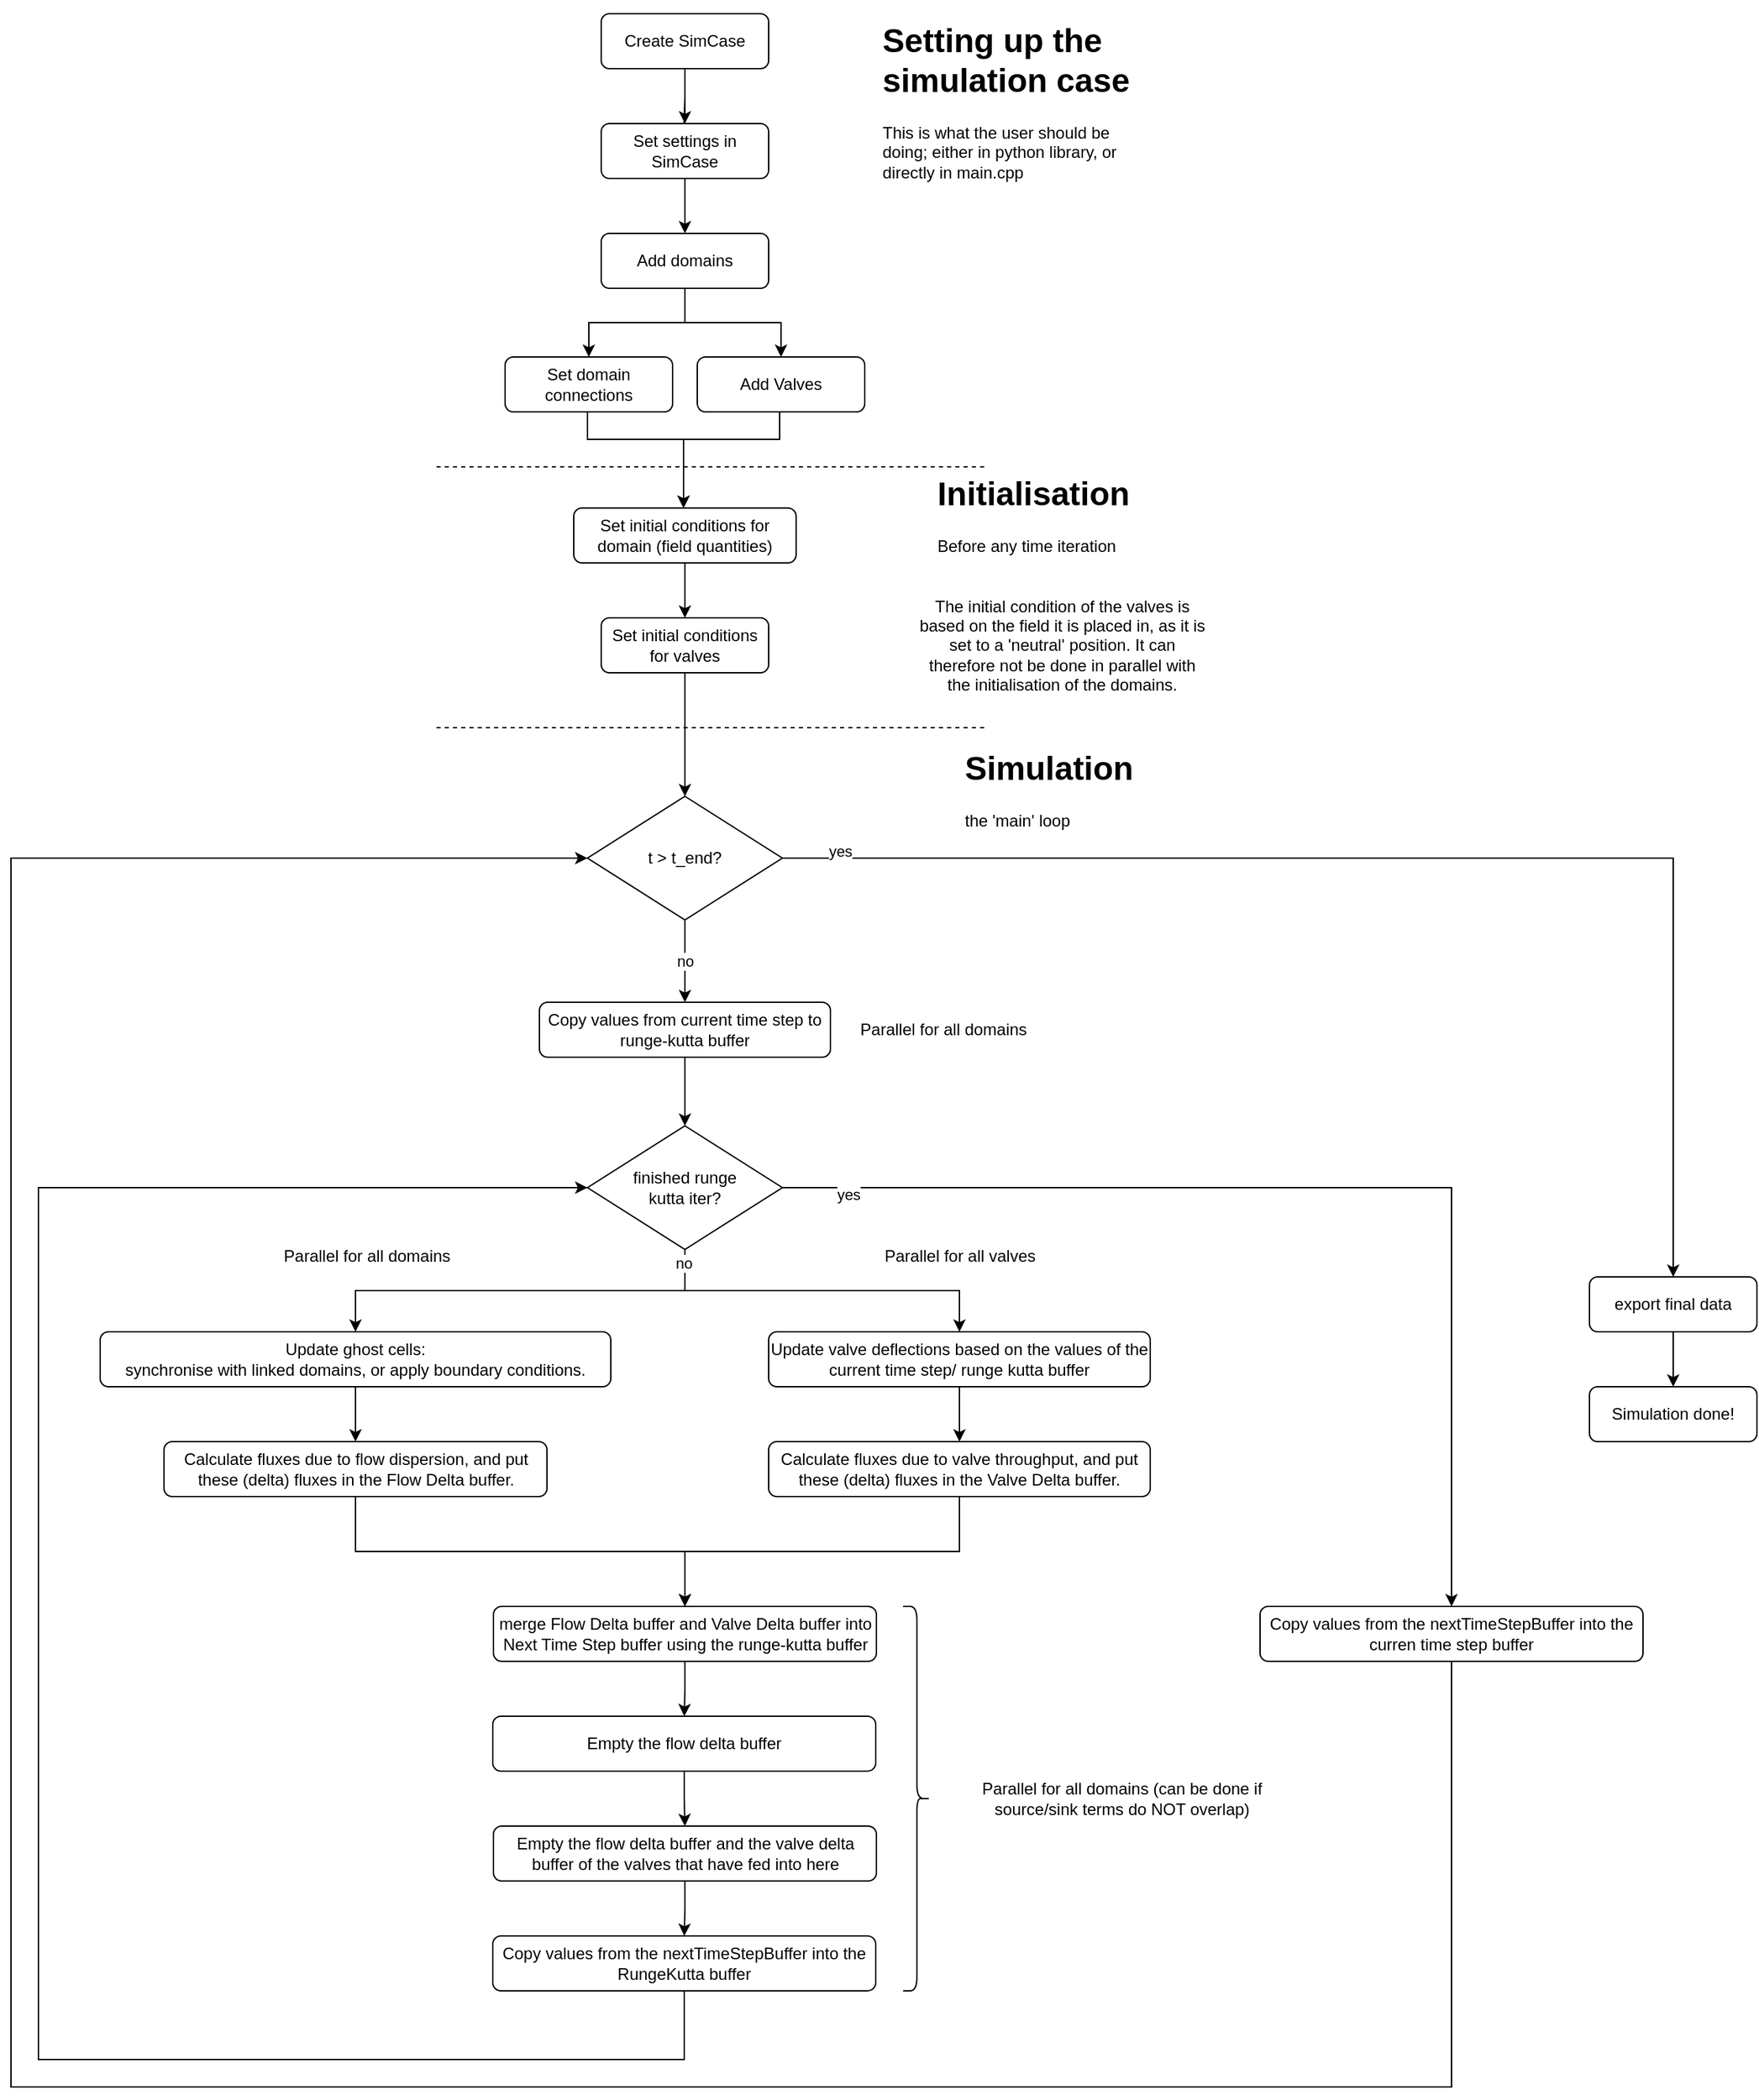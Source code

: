 <mxfile version="21.2.8" type="device" pages="2">
  <diagram id="C5RBs43oDa-KdzZeNtuy" name="Page-1">
    <mxGraphModel dx="2868" dy="1928" grid="1" gridSize="10" guides="1" tooltips="1" connect="1" arrows="1" fold="1" page="1" pageScale="1" pageWidth="827" pageHeight="1169" math="0" shadow="0">
      <root>
        <mxCell id="WIyWlLk6GJQsqaUBKTNV-0" />
        <mxCell id="WIyWlLk6GJQsqaUBKTNV-1" parent="WIyWlLk6GJQsqaUBKTNV-0" />
        <mxCell id="L8b3ED5JR122sr8RbVxD-0" style="edgeStyle=orthogonalEdgeStyle;rounded=0;orthogonalLoop=1;jettySize=auto;html=1;" edge="1" parent="WIyWlLk6GJQsqaUBKTNV-1" source="L8b3ED5JR122sr8RbVxD-1">
          <mxGeometry relative="1" as="geometry">
            <mxPoint x="620" y="170" as="targetPoint" />
          </mxGeometry>
        </mxCell>
        <mxCell id="WIyWlLk6GJQsqaUBKTNV-3" value="Create SimCase" style="rounded=1;whiteSpace=wrap;html=1;fontSize=12;glass=0;strokeWidth=1;shadow=0;" parent="WIyWlLk6GJQsqaUBKTNV-1" vertex="1">
          <mxGeometry x="560" y="80" width="122" height="40" as="geometry" />
        </mxCell>
        <mxCell id="L8b3ED5JR122sr8RbVxD-2" value="" style="edgeStyle=orthogonalEdgeStyle;rounded=0;orthogonalLoop=1;jettySize=auto;html=1;" edge="1" parent="WIyWlLk6GJQsqaUBKTNV-1" source="WIyWlLk6GJQsqaUBKTNV-3" target="L8b3ED5JR122sr8RbVxD-1">
          <mxGeometry relative="1" as="geometry">
            <mxPoint x="620" y="120" as="sourcePoint" />
            <mxPoint x="620" y="170" as="targetPoint" />
          </mxGeometry>
        </mxCell>
        <mxCell id="L8b3ED5JR122sr8RbVxD-6" style="edgeStyle=orthogonalEdgeStyle;rounded=0;orthogonalLoop=1;jettySize=auto;html=1;" edge="1" parent="WIyWlLk6GJQsqaUBKTNV-1" source="L8b3ED5JR122sr8RbVxD-1" target="L8b3ED5JR122sr8RbVxD-3">
          <mxGeometry relative="1" as="geometry" />
        </mxCell>
        <mxCell id="L8b3ED5JR122sr8RbVxD-1" value="Set settings in SimCase" style="rounded=1;whiteSpace=wrap;html=1;fontSize=12;glass=0;strokeWidth=1;shadow=0;" vertex="1" parent="WIyWlLk6GJQsqaUBKTNV-1">
          <mxGeometry x="560" y="160" width="122" height="40" as="geometry" />
        </mxCell>
        <mxCell id="L8b3ED5JR122sr8RbVxD-7" style="edgeStyle=orthogonalEdgeStyle;rounded=0;orthogonalLoop=1;jettySize=auto;html=1;" edge="1" parent="WIyWlLk6GJQsqaUBKTNV-1" source="L8b3ED5JR122sr8RbVxD-3" target="L8b3ED5JR122sr8RbVxD-4">
          <mxGeometry relative="1" as="geometry" />
        </mxCell>
        <mxCell id="L8b3ED5JR122sr8RbVxD-8" style="edgeStyle=orthogonalEdgeStyle;rounded=0;orthogonalLoop=1;jettySize=auto;html=1;" edge="1" parent="WIyWlLk6GJQsqaUBKTNV-1" source="L8b3ED5JR122sr8RbVxD-3" target="L8b3ED5JR122sr8RbVxD-5">
          <mxGeometry relative="1" as="geometry" />
        </mxCell>
        <mxCell id="L8b3ED5JR122sr8RbVxD-3" value="Add domains" style="rounded=1;whiteSpace=wrap;html=1;fontSize=12;glass=0;strokeWidth=1;shadow=0;" vertex="1" parent="WIyWlLk6GJQsqaUBKTNV-1">
          <mxGeometry x="560" y="240" width="122" height="40" as="geometry" />
        </mxCell>
        <mxCell id="L8b3ED5JR122sr8RbVxD-10" style="edgeStyle=orthogonalEdgeStyle;rounded=0;orthogonalLoop=1;jettySize=auto;html=1;" edge="1" parent="WIyWlLk6GJQsqaUBKTNV-1" source="L8b3ED5JR122sr8RbVxD-4" target="L8b3ED5JR122sr8RbVxD-9">
          <mxGeometry relative="1" as="geometry">
            <Array as="points">
              <mxPoint x="550" y="390" />
              <mxPoint x="620" y="390" />
            </Array>
          </mxGeometry>
        </mxCell>
        <mxCell id="L8b3ED5JR122sr8RbVxD-4" value="Set domain connections" style="rounded=1;whiteSpace=wrap;html=1;fontSize=12;glass=0;strokeWidth=1;shadow=0;" vertex="1" parent="WIyWlLk6GJQsqaUBKTNV-1">
          <mxGeometry x="490" y="330" width="122" height="40" as="geometry" />
        </mxCell>
        <mxCell id="L8b3ED5JR122sr8RbVxD-11" style="edgeStyle=orthogonalEdgeStyle;rounded=0;orthogonalLoop=1;jettySize=auto;html=1;" edge="1" parent="WIyWlLk6GJQsqaUBKTNV-1" source="L8b3ED5JR122sr8RbVxD-5" target="L8b3ED5JR122sr8RbVxD-9">
          <mxGeometry relative="1" as="geometry">
            <Array as="points">
              <mxPoint x="690" y="390" />
              <mxPoint x="620" y="390" />
            </Array>
          </mxGeometry>
        </mxCell>
        <mxCell id="L8b3ED5JR122sr8RbVxD-5" value="Add Valves" style="rounded=1;whiteSpace=wrap;html=1;fontSize=12;glass=0;strokeWidth=1;shadow=0;" vertex="1" parent="WIyWlLk6GJQsqaUBKTNV-1">
          <mxGeometry x="630" y="330" width="122" height="40" as="geometry" />
        </mxCell>
        <mxCell id="L8b3ED5JR122sr8RbVxD-17" value="" style="edgeStyle=orthogonalEdgeStyle;rounded=0;orthogonalLoop=1;jettySize=auto;html=1;" edge="1" parent="WIyWlLk6GJQsqaUBKTNV-1" source="L8b3ED5JR122sr8RbVxD-9" target="L8b3ED5JR122sr8RbVxD-15">
          <mxGeometry relative="1" as="geometry" />
        </mxCell>
        <mxCell id="L8b3ED5JR122sr8RbVxD-9" value="Set initial conditions for domain (field quantities)" style="rounded=1;whiteSpace=wrap;html=1;fontSize=12;glass=0;strokeWidth=1;shadow=0;" vertex="1" parent="WIyWlLk6GJQsqaUBKTNV-1">
          <mxGeometry x="540" y="440" width="162" height="40" as="geometry" />
        </mxCell>
        <mxCell id="L8b3ED5JR122sr8RbVxD-12" value="" style="endArrow=none;dashed=1;html=1;rounded=0;" edge="1" parent="WIyWlLk6GJQsqaUBKTNV-1">
          <mxGeometry width="50" height="50" relative="1" as="geometry">
            <mxPoint x="440" y="410" as="sourcePoint" />
            <mxPoint x="840" y="410" as="targetPoint" />
          </mxGeometry>
        </mxCell>
        <mxCell id="L8b3ED5JR122sr8RbVxD-13" value="&lt;h1&gt;Setting up the simulation case&lt;/h1&gt;&lt;p&gt;This is what the user should be doing; either in python library, or directly in main.cpp&lt;/p&gt;" style="text;html=1;strokeColor=none;fillColor=none;spacing=5;spacingTop=-20;whiteSpace=wrap;overflow=hidden;rounded=0;" vertex="1" parent="WIyWlLk6GJQsqaUBKTNV-1">
          <mxGeometry x="760" y="80" width="192" height="170" as="geometry" />
        </mxCell>
        <mxCell id="L8b3ED5JR122sr8RbVxD-14" value="&lt;h1&gt;Initialisation&lt;/h1&gt;&lt;p&gt;Before any time iteration&lt;/p&gt;" style="text;html=1;strokeColor=none;fillColor=none;spacing=5;spacingTop=-20;whiteSpace=wrap;overflow=hidden;rounded=0;" vertex="1" parent="WIyWlLk6GJQsqaUBKTNV-1">
          <mxGeometry x="800" y="410" width="192" height="70" as="geometry" />
        </mxCell>
        <mxCell id="L8b3ED5JR122sr8RbVxD-19" value="no" style="edgeStyle=orthogonalEdgeStyle;rounded=0;orthogonalLoop=1;jettySize=auto;html=1;" edge="1" parent="WIyWlLk6GJQsqaUBKTNV-1" source="L8b3ED5JR122sr8RbVxD-22" target="L8b3ED5JR122sr8RbVxD-18">
          <mxGeometry relative="1" as="geometry" />
        </mxCell>
        <mxCell id="L8b3ED5JR122sr8RbVxD-15" value="Set initial conditions for valves" style="rounded=1;whiteSpace=wrap;html=1;fontSize=12;glass=0;strokeWidth=1;shadow=0;" vertex="1" parent="WIyWlLk6GJQsqaUBKTNV-1">
          <mxGeometry x="560" y="520" width="122" height="40" as="geometry" />
        </mxCell>
        <mxCell id="L8b3ED5JR122sr8RbVxD-16" value="The initial condition of the valves is based on the field it is placed in, as it is set to a &#39;neutral&#39; position. It can therefore not be done in parallel with the initialisation of the domains." style="text;html=1;strokeColor=none;fillColor=none;align=center;verticalAlign=middle;whiteSpace=wrap;rounded=0;" vertex="1" parent="WIyWlLk6GJQsqaUBKTNV-1">
          <mxGeometry x="790" y="495" width="212" height="90" as="geometry" />
        </mxCell>
        <mxCell id="L8b3ED5JR122sr8RbVxD-26" value="" style="edgeStyle=orthogonalEdgeStyle;rounded=0;orthogonalLoop=1;jettySize=auto;html=1;" edge="1" parent="WIyWlLk6GJQsqaUBKTNV-1" source="L8b3ED5JR122sr8RbVxD-18" target="L8b3ED5JR122sr8RbVxD-25">
          <mxGeometry relative="1" as="geometry" />
        </mxCell>
        <mxCell id="L8b3ED5JR122sr8RbVxD-18" value="Copy values from current time step to runge-kutta buffer" style="rounded=1;whiteSpace=wrap;html=1;fontSize=12;glass=0;strokeWidth=1;shadow=0;" vertex="1" parent="WIyWlLk6GJQsqaUBKTNV-1">
          <mxGeometry x="515" y="800" width="212" height="40" as="geometry" />
        </mxCell>
        <mxCell id="L8b3ED5JR122sr8RbVxD-20" value="" style="endArrow=none;dashed=1;html=1;rounded=0;" edge="1" parent="WIyWlLk6GJQsqaUBKTNV-1">
          <mxGeometry width="50" height="50" relative="1" as="geometry">
            <mxPoint x="440" y="600" as="sourcePoint" />
            <mxPoint x="840" y="600" as="targetPoint" />
          </mxGeometry>
        </mxCell>
        <mxCell id="NF5cSW5yTkeMt2E_4qOm-5" value="" style="edgeStyle=orthogonalEdgeStyle;rounded=0;orthogonalLoop=1;jettySize=auto;html=1;" edge="1" parent="WIyWlLk6GJQsqaUBKTNV-1" source="L8b3ED5JR122sr8RbVxD-21" target="NF5cSW5yTkeMt2E_4qOm-3">
          <mxGeometry relative="1" as="geometry" />
        </mxCell>
        <mxCell id="L8b3ED5JR122sr8RbVxD-21" value="Update ghost cells:&lt;br&gt;synchronise with linked domains, or apply boundary conditions." style="rounded=1;whiteSpace=wrap;html=1;fontSize=12;glass=0;strokeWidth=1;shadow=0;" vertex="1" parent="WIyWlLk6GJQsqaUBKTNV-1">
          <mxGeometry x="195" y="1040" width="372" height="40" as="geometry" />
        </mxCell>
        <mxCell id="L8b3ED5JR122sr8RbVxD-23" value="" style="edgeStyle=orthogonalEdgeStyle;rounded=0;orthogonalLoop=1;jettySize=auto;html=1;" edge="1" parent="WIyWlLk6GJQsqaUBKTNV-1" source="L8b3ED5JR122sr8RbVxD-15" target="L8b3ED5JR122sr8RbVxD-22">
          <mxGeometry relative="1" as="geometry">
            <mxPoint x="620" y="560" as="sourcePoint" />
            <mxPoint x="620" y="670" as="targetPoint" />
          </mxGeometry>
        </mxCell>
        <mxCell id="NF5cSW5yTkeMt2E_4qOm-32" value="yes" style="edgeStyle=orthogonalEdgeStyle;rounded=0;orthogonalLoop=1;jettySize=auto;html=1;" edge="1" parent="WIyWlLk6GJQsqaUBKTNV-1" source="L8b3ED5JR122sr8RbVxD-22" target="NF5cSW5yTkeMt2E_4qOm-29">
          <mxGeometry x="-0.913" y="5" relative="1" as="geometry">
            <mxPoint as="offset" />
          </mxGeometry>
        </mxCell>
        <mxCell id="L8b3ED5JR122sr8RbVxD-22" value="t &amp;gt; t_end?" style="rhombus;whiteSpace=wrap;html=1;" vertex="1" parent="WIyWlLk6GJQsqaUBKTNV-1">
          <mxGeometry x="550" y="650" width="142" height="90" as="geometry" />
        </mxCell>
        <mxCell id="NF5cSW5yTkeMt2E_4qOm-0" style="edgeStyle=orthogonalEdgeStyle;rounded=0;orthogonalLoop=1;jettySize=auto;html=1;" edge="1" parent="WIyWlLk6GJQsqaUBKTNV-1" source="L8b3ED5JR122sr8RbVxD-25" target="L8b3ED5JR122sr8RbVxD-21">
          <mxGeometry relative="1" as="geometry" />
        </mxCell>
        <mxCell id="NF5cSW5yTkeMt2E_4qOm-7" value="no" style="edgeStyle=orthogonalEdgeStyle;rounded=0;orthogonalLoop=1;jettySize=auto;html=1;" edge="1" parent="WIyWlLk6GJQsqaUBKTNV-1" source="L8b3ED5JR122sr8RbVxD-25" target="NF5cSW5yTkeMt2E_4qOm-6">
          <mxGeometry x="-0.923" y="-1" relative="1" as="geometry">
            <mxPoint as="offset" />
          </mxGeometry>
        </mxCell>
        <mxCell id="NF5cSW5yTkeMt2E_4qOm-26" value="yes" style="edgeStyle=orthogonalEdgeStyle;rounded=0;orthogonalLoop=1;jettySize=auto;html=1;" edge="1" parent="WIyWlLk6GJQsqaUBKTNV-1" source="L8b3ED5JR122sr8RbVxD-25" target="NF5cSW5yTkeMt2E_4qOm-25">
          <mxGeometry x="-0.879" y="-5" relative="1" as="geometry">
            <mxPoint as="offset" />
          </mxGeometry>
        </mxCell>
        <mxCell id="L8b3ED5JR122sr8RbVxD-25" value="finished runge&lt;br&gt;kutta iter?" style="rhombus;whiteSpace=wrap;html=1;" vertex="1" parent="WIyWlLk6GJQsqaUBKTNV-1">
          <mxGeometry x="550" y="890" width="142" height="90" as="geometry" />
        </mxCell>
        <mxCell id="NF5cSW5yTkeMt2E_4qOm-1" value="Parallel for all domains" style="text;html=1;strokeColor=none;fillColor=none;align=center;verticalAlign=middle;whiteSpace=wrap;rounded=0;" vertex="1" parent="WIyWlLk6GJQsqaUBKTNV-1">
          <mxGeometry x="320" y="970" width="139" height="30" as="geometry" />
        </mxCell>
        <mxCell id="NF5cSW5yTkeMt2E_4qOm-2" value="Parallel for all domains" style="text;html=1;strokeColor=none;fillColor=none;align=center;verticalAlign=middle;whiteSpace=wrap;rounded=0;" vertex="1" parent="WIyWlLk6GJQsqaUBKTNV-1">
          <mxGeometry x="740" y="805" width="139" height="30" as="geometry" />
        </mxCell>
        <mxCell id="NF5cSW5yTkeMt2E_4qOm-13" style="edgeStyle=orthogonalEdgeStyle;rounded=0;orthogonalLoop=1;jettySize=auto;html=1;" edge="1" parent="WIyWlLk6GJQsqaUBKTNV-1" source="NF5cSW5yTkeMt2E_4qOm-3" target="NF5cSW5yTkeMt2E_4qOm-10">
          <mxGeometry relative="1" as="geometry" />
        </mxCell>
        <mxCell id="NF5cSW5yTkeMt2E_4qOm-3" value="Calculate fluxes due to flow dispersion, and put these (delta) fluxes in the Flow Delta buffer." style="rounded=1;whiteSpace=wrap;html=1;fontSize=12;glass=0;strokeWidth=1;shadow=0;" vertex="1" parent="WIyWlLk6GJQsqaUBKTNV-1">
          <mxGeometry x="241.5" y="1120" width="279" height="40" as="geometry" />
        </mxCell>
        <mxCell id="NF5cSW5yTkeMt2E_4qOm-9" style="edgeStyle=orthogonalEdgeStyle;rounded=0;orthogonalLoop=1;jettySize=auto;html=1;entryX=0.5;entryY=0;entryDx=0;entryDy=0;" edge="1" parent="WIyWlLk6GJQsqaUBKTNV-1" source="NF5cSW5yTkeMt2E_4qOm-6" target="NF5cSW5yTkeMt2E_4qOm-8">
          <mxGeometry relative="1" as="geometry" />
        </mxCell>
        <mxCell id="NF5cSW5yTkeMt2E_4qOm-6" value="Update valve deflections based on the values of the current time step/ runge kutta buffer" style="rounded=1;whiteSpace=wrap;html=1;fontSize=12;glass=0;strokeWidth=1;shadow=0;" vertex="1" parent="WIyWlLk6GJQsqaUBKTNV-1">
          <mxGeometry x="682" y="1040" width="278" height="40" as="geometry" />
        </mxCell>
        <mxCell id="NF5cSW5yTkeMt2E_4qOm-14" style="edgeStyle=orthogonalEdgeStyle;rounded=0;orthogonalLoop=1;jettySize=auto;html=1;" edge="1" parent="WIyWlLk6GJQsqaUBKTNV-1" source="NF5cSW5yTkeMt2E_4qOm-8" target="NF5cSW5yTkeMt2E_4qOm-10">
          <mxGeometry relative="1" as="geometry" />
        </mxCell>
        <mxCell id="NF5cSW5yTkeMt2E_4qOm-8" value="Calculate fluxes due to valve throughput, and put these (delta) fluxes in the Valve Delta buffer." style="rounded=1;whiteSpace=wrap;html=1;fontSize=12;glass=0;strokeWidth=1;shadow=0;" vertex="1" parent="WIyWlLk6GJQsqaUBKTNV-1">
          <mxGeometry x="682" y="1120" width="278" height="40" as="geometry" />
        </mxCell>
        <mxCell id="NF5cSW5yTkeMt2E_4qOm-19" style="edgeStyle=orthogonalEdgeStyle;rounded=0;orthogonalLoop=1;jettySize=auto;html=1;" edge="1" parent="WIyWlLk6GJQsqaUBKTNV-1" source="NF5cSW5yTkeMt2E_4qOm-10" target="NF5cSW5yTkeMt2E_4qOm-18">
          <mxGeometry relative="1" as="geometry" />
        </mxCell>
        <mxCell id="NF5cSW5yTkeMt2E_4qOm-10" value="merge Flow Delta buffer and Valve Delta buffer into Next Time Step buffer using the runge-kutta buffer" style="rounded=1;whiteSpace=wrap;html=1;fontSize=12;glass=0;strokeWidth=1;shadow=0;" vertex="1" parent="WIyWlLk6GJQsqaUBKTNV-1">
          <mxGeometry x="481.5" y="1240" width="279" height="40" as="geometry" />
        </mxCell>
        <mxCell id="NF5cSW5yTkeMt2E_4qOm-11" value="Parallel for all domains (can be done if source/sink terms do NOT overlap)" style="text;html=1;strokeColor=none;fillColor=none;align=center;verticalAlign=middle;whiteSpace=wrap;rounded=0;" vertex="1" parent="WIyWlLk6GJQsqaUBKTNV-1">
          <mxGeometry x="820" y="1365" width="239" height="30" as="geometry" />
        </mxCell>
        <mxCell id="NF5cSW5yTkeMt2E_4qOm-15" value="Parallel for all valves" style="text;html=1;strokeColor=none;fillColor=none;align=center;verticalAlign=middle;whiteSpace=wrap;rounded=0;" vertex="1" parent="WIyWlLk6GJQsqaUBKTNV-1">
          <mxGeometry x="751.5" y="970" width="139" height="30" as="geometry" />
        </mxCell>
        <mxCell id="NF5cSW5yTkeMt2E_4qOm-22" style="edgeStyle=orthogonalEdgeStyle;rounded=0;orthogonalLoop=1;jettySize=auto;html=1;entryX=0;entryY=0.5;entryDx=0;entryDy=0;exitX=0.5;exitY=1;exitDx=0;exitDy=0;" edge="1" parent="WIyWlLk6GJQsqaUBKTNV-1" source="NF5cSW5yTkeMt2E_4qOm-23" target="L8b3ED5JR122sr8RbVxD-25">
          <mxGeometry relative="1" as="geometry">
            <Array as="points">
              <mxPoint x="621" y="1520" />
              <mxPoint x="621" y="1570" />
              <mxPoint x="150" y="1570" />
              <mxPoint x="150" y="935" />
            </Array>
          </mxGeometry>
        </mxCell>
        <mxCell id="NF5cSW5yTkeMt2E_4qOm-24" style="edgeStyle=orthogonalEdgeStyle;rounded=0;orthogonalLoop=1;jettySize=auto;html=1;" edge="1" parent="WIyWlLk6GJQsqaUBKTNV-1" source="NF5cSW5yTkeMt2E_4qOm-17" target="NF5cSW5yTkeMt2E_4qOm-23">
          <mxGeometry relative="1" as="geometry" />
        </mxCell>
        <mxCell id="NF5cSW5yTkeMt2E_4qOm-17" value="Empty the flow delta buffer and the valve delta buffer of the valves that have fed into here" style="rounded=1;whiteSpace=wrap;html=1;fontSize=12;glass=0;strokeWidth=1;shadow=0;" vertex="1" parent="WIyWlLk6GJQsqaUBKTNV-1">
          <mxGeometry x="481.5" y="1400" width="279" height="40" as="geometry" />
        </mxCell>
        <mxCell id="NF5cSW5yTkeMt2E_4qOm-20" style="edgeStyle=orthogonalEdgeStyle;rounded=0;orthogonalLoop=1;jettySize=auto;html=1;" edge="1" parent="WIyWlLk6GJQsqaUBKTNV-1" source="NF5cSW5yTkeMt2E_4qOm-18" target="NF5cSW5yTkeMt2E_4qOm-17">
          <mxGeometry relative="1" as="geometry" />
        </mxCell>
        <mxCell id="NF5cSW5yTkeMt2E_4qOm-18" value="Empty the flow delta buffer" style="rounded=1;whiteSpace=wrap;html=1;fontSize=12;glass=0;strokeWidth=1;shadow=0;" vertex="1" parent="WIyWlLk6GJQsqaUBKTNV-1">
          <mxGeometry x="481" y="1320" width="279" height="40" as="geometry" />
        </mxCell>
        <mxCell id="NF5cSW5yTkeMt2E_4qOm-21" value="" style="shape=curlyBracket;whiteSpace=wrap;html=1;rounded=1;flipH=1;labelPosition=right;verticalLabelPosition=middle;align=left;verticalAlign=middle;" vertex="1" parent="WIyWlLk6GJQsqaUBKTNV-1">
          <mxGeometry x="780" y="1240" width="20" height="280" as="geometry" />
        </mxCell>
        <mxCell id="NF5cSW5yTkeMt2E_4qOm-23" value="Copy values from the nextTimeStepBuffer into the RungeKutta buffer" style="rounded=1;whiteSpace=wrap;html=1;fontSize=12;glass=0;strokeWidth=1;shadow=0;" vertex="1" parent="WIyWlLk6GJQsqaUBKTNV-1">
          <mxGeometry x="481" y="1480" width="279" height="40" as="geometry" />
        </mxCell>
        <mxCell id="NF5cSW5yTkeMt2E_4qOm-27" style="edgeStyle=orthogonalEdgeStyle;rounded=0;orthogonalLoop=1;jettySize=auto;html=1;entryX=0;entryY=0.5;entryDx=0;entryDy=0;" edge="1" parent="WIyWlLk6GJQsqaUBKTNV-1" source="NF5cSW5yTkeMt2E_4qOm-25" target="L8b3ED5JR122sr8RbVxD-22">
          <mxGeometry relative="1" as="geometry">
            <Array as="points">
              <mxPoint x="1180" y="1590" />
              <mxPoint x="130" y="1590" />
              <mxPoint x="130" y="695" />
            </Array>
          </mxGeometry>
        </mxCell>
        <mxCell id="NF5cSW5yTkeMt2E_4qOm-25" value="Copy values from the nextTimeStepBuffer into the curren time step buffer" style="rounded=1;whiteSpace=wrap;html=1;fontSize=12;glass=0;strokeWidth=1;shadow=0;" vertex="1" parent="WIyWlLk6GJQsqaUBKTNV-1">
          <mxGeometry x="1040" y="1240" width="279" height="40" as="geometry" />
        </mxCell>
        <mxCell id="NF5cSW5yTkeMt2E_4qOm-28" value="&lt;h1&gt;Simulation&lt;/h1&gt;&lt;p&gt;the &#39;main&#39; loop&lt;/p&gt;" style="text;html=1;strokeColor=none;fillColor=none;spacing=5;spacingTop=-20;whiteSpace=wrap;overflow=hidden;rounded=0;" vertex="1" parent="WIyWlLk6GJQsqaUBKTNV-1">
          <mxGeometry x="820" y="610" width="192" height="70" as="geometry" />
        </mxCell>
        <mxCell id="NF5cSW5yTkeMt2E_4qOm-31" style="edgeStyle=orthogonalEdgeStyle;rounded=0;orthogonalLoop=1;jettySize=auto;html=1;" edge="1" parent="WIyWlLk6GJQsqaUBKTNV-1" source="NF5cSW5yTkeMt2E_4qOm-29" target="NF5cSW5yTkeMt2E_4qOm-30">
          <mxGeometry relative="1" as="geometry" />
        </mxCell>
        <mxCell id="NF5cSW5yTkeMt2E_4qOm-29" value="export final data" style="rounded=1;whiteSpace=wrap;html=1;fontSize=12;glass=0;strokeWidth=1;shadow=0;" vertex="1" parent="WIyWlLk6GJQsqaUBKTNV-1">
          <mxGeometry x="1280" y="1000" width="122" height="40" as="geometry" />
        </mxCell>
        <mxCell id="NF5cSW5yTkeMt2E_4qOm-30" value="Simulation done!" style="rounded=1;whiteSpace=wrap;html=1;fontSize=12;glass=0;strokeWidth=1;shadow=0;" vertex="1" parent="WIyWlLk6GJQsqaUBKTNV-1">
          <mxGeometry x="1280" y="1080" width="122" height="40" as="geometry" />
        </mxCell>
      </root>
    </mxGraphModel>
  </diagram>
  <diagram id="-IiZ2PysnVyD19nzv8Wj" name="Page-2">
    <mxGraphModel dx="1434" dy="964" grid="1" gridSize="10" guides="1" tooltips="1" connect="1" arrows="1" fold="1" page="1" pageScale="1" pageWidth="850" pageHeight="1100" math="0" shadow="0">
      <root>
        <mxCell id="0" />
        <mxCell id="1" parent="0" />
        <mxCell id="KLcIbOPdQp3D0pGYywUL-7" style="edgeStyle=orthogonalEdgeStyle;rounded=0;orthogonalLoop=1;jettySize=auto;html=1;entryX=0;entryY=0.5;entryDx=0;entryDy=0;" edge="1" parent="1" source="KLcIbOPdQp3D0pGYywUL-1" target="KLcIbOPdQp3D0pGYywUL-4">
          <mxGeometry relative="1" as="geometry" />
        </mxCell>
        <mxCell id="KLcIbOPdQp3D0pGYywUL-8" style="edgeStyle=orthogonalEdgeStyle;rounded=0;orthogonalLoop=1;jettySize=auto;html=1;entryX=0;entryY=0.5;entryDx=0;entryDy=0;dashed=1;" edge="1" parent="1" source="KLcIbOPdQp3D0pGYywUL-1" target="KLcIbOPdQp3D0pGYywUL-5">
          <mxGeometry relative="1" as="geometry" />
        </mxCell>
        <mxCell id="KLcIbOPdQp3D0pGYywUL-9" style="edgeStyle=orthogonalEdgeStyle;rounded=0;orthogonalLoop=1;jettySize=auto;html=1;entryX=0;entryY=0.5;entryDx=0;entryDy=0;dashed=1;" edge="1" parent="1" source="KLcIbOPdQp3D0pGYywUL-1" target="KLcIbOPdQp3D0pGYywUL-6">
          <mxGeometry relative="1" as="geometry" />
        </mxCell>
        <mxCell id="KLcIbOPdQp3D0pGYywUL-36" style="edgeStyle=orthogonalEdgeStyle;rounded=0;orthogonalLoop=1;jettySize=auto;html=1;entryX=0;entryY=0.5;entryDx=0;entryDy=0;dashed=1;" edge="1" parent="1" source="KLcIbOPdQp3D0pGYywUL-1" target="KLcIbOPdQp3D0pGYywUL-35">
          <mxGeometry relative="1" as="geometry" />
        </mxCell>
        <mxCell id="KLcIbOPdQp3D0pGYywUL-41" style="edgeStyle=orthogonalEdgeStyle;rounded=0;orthogonalLoop=1;jettySize=auto;html=1;entryX=0;entryY=0.5;entryDx=0;entryDy=0;" edge="1" parent="1" source="KLcIbOPdQp3D0pGYywUL-1" target="KLcIbOPdQp3D0pGYywUL-40">
          <mxGeometry relative="1" as="geometry" />
        </mxCell>
        <mxCell id="KLcIbOPdQp3D0pGYywUL-1" value="Simcase" style="rounded=0;whiteSpace=wrap;html=1;" vertex="1" parent="1">
          <mxGeometry x="80" y="80" width="120" height="40" as="geometry" />
        </mxCell>
        <mxCell id="KLcIbOPdQp3D0pGYywUL-17" style="edgeStyle=orthogonalEdgeStyle;rounded=0;orthogonalLoop=1;jettySize=auto;html=1;" edge="1" parent="1" source="KLcIbOPdQp3D0pGYywUL-4" target="KLcIbOPdQp3D0pGYywUL-10">
          <mxGeometry relative="1" as="geometry" />
        </mxCell>
        <mxCell id="KLcIbOPdQp3D0pGYywUL-18" style="edgeStyle=orthogonalEdgeStyle;rounded=0;orthogonalLoop=1;jettySize=auto;html=1;entryX=0;entryY=0.5;entryDx=0;entryDy=0;dashed=1;" edge="1" parent="1" source="KLcIbOPdQp3D0pGYywUL-4" target="KLcIbOPdQp3D0pGYywUL-11">
          <mxGeometry relative="1" as="geometry" />
        </mxCell>
        <mxCell id="KLcIbOPdQp3D0pGYywUL-19" style="edgeStyle=orthogonalEdgeStyle;rounded=0;orthogonalLoop=1;jettySize=auto;html=1;entryX=0;entryY=0.5;entryDx=0;entryDy=0;dashed=1;" edge="1" parent="1" source="KLcIbOPdQp3D0pGYywUL-4" target="KLcIbOPdQp3D0pGYywUL-12">
          <mxGeometry relative="1" as="geometry" />
        </mxCell>
        <mxCell id="KLcIbOPdQp3D0pGYywUL-20" style="edgeStyle=orthogonalEdgeStyle;rounded=0;orthogonalLoop=1;jettySize=auto;html=1;entryX=0;entryY=0.5;entryDx=0;entryDy=0;dashed=1;" edge="1" parent="1" source="KLcIbOPdQp3D0pGYywUL-4" target="KLcIbOPdQp3D0pGYywUL-13">
          <mxGeometry relative="1" as="geometry" />
        </mxCell>
        <mxCell id="KLcIbOPdQp3D0pGYywUL-21" style="edgeStyle=orthogonalEdgeStyle;rounded=0;orthogonalLoop=1;jettySize=auto;html=1;entryX=0;entryY=0.5;entryDx=0;entryDy=0;dashed=1;" edge="1" parent="1" source="KLcIbOPdQp3D0pGYywUL-4" target="KLcIbOPdQp3D0pGYywUL-14">
          <mxGeometry relative="1" as="geometry" />
        </mxCell>
        <mxCell id="KLcIbOPdQp3D0pGYywUL-22" style="edgeStyle=orthogonalEdgeStyle;rounded=0;orthogonalLoop=1;jettySize=auto;html=1;entryX=0;entryY=0.5;entryDx=0;entryDy=0;dashed=1;" edge="1" parent="1" source="KLcIbOPdQp3D0pGYywUL-4" target="KLcIbOPdQp3D0pGYywUL-15">
          <mxGeometry relative="1" as="geometry" />
        </mxCell>
        <mxCell id="KLcIbOPdQp3D0pGYywUL-23" style="edgeStyle=orthogonalEdgeStyle;rounded=0;orthogonalLoop=1;jettySize=auto;html=1;entryX=0;entryY=0.5;entryDx=0;entryDy=0;dashed=1;" edge="1" parent="1" source="KLcIbOPdQp3D0pGYywUL-4" target="KLcIbOPdQp3D0pGYywUL-16">
          <mxGeometry relative="1" as="geometry" />
        </mxCell>
        <mxCell id="KLcIbOPdQp3D0pGYywUL-4" value="Domain 1" style="rounded=0;whiteSpace=wrap;html=1;" vertex="1" parent="1">
          <mxGeometry x="280" y="80" width="120" height="40" as="geometry" />
        </mxCell>
        <mxCell id="KLcIbOPdQp3D0pGYywUL-5" value="Domain 2" style="rounded=0;whiteSpace=wrap;html=1;" vertex="1" parent="1">
          <mxGeometry x="280" y="160" width="120" height="40" as="geometry" />
        </mxCell>
        <mxCell id="KLcIbOPdQp3D0pGYywUL-6" value="Domain n" style="rounded=0;whiteSpace=wrap;html=1;" vertex="1" parent="1">
          <mxGeometry x="280" y="240" width="120" height="40" as="geometry" />
        </mxCell>
        <mxCell id="KLcIbOPdQp3D0pGYywUL-28" style="edgeStyle=orthogonalEdgeStyle;rounded=0;orthogonalLoop=1;jettySize=auto;html=1;" edge="1" parent="1" source="KLcIbOPdQp3D0pGYywUL-10" target="KLcIbOPdQp3D0pGYywUL-24">
          <mxGeometry relative="1" as="geometry" />
        </mxCell>
        <mxCell id="KLcIbOPdQp3D0pGYywUL-29" style="edgeStyle=orthogonalEdgeStyle;rounded=0;orthogonalLoop=1;jettySize=auto;html=1;entryX=0;entryY=0.5;entryDx=0;entryDy=0;dashed=1;" edge="1" parent="1" source="KLcIbOPdQp3D0pGYywUL-10" target="KLcIbOPdQp3D0pGYywUL-25">
          <mxGeometry relative="1" as="geometry" />
        </mxCell>
        <mxCell id="KLcIbOPdQp3D0pGYywUL-30" style="edgeStyle=orthogonalEdgeStyle;rounded=0;orthogonalLoop=1;jettySize=auto;html=1;entryX=0;entryY=0.5;entryDx=0;entryDy=0;dashed=1;" edge="1" parent="1" source="KLcIbOPdQp3D0pGYywUL-10" target="KLcIbOPdQp3D0pGYywUL-26">
          <mxGeometry relative="1" as="geometry" />
        </mxCell>
        <mxCell id="KLcIbOPdQp3D0pGYywUL-31" style="edgeStyle=orthogonalEdgeStyle;rounded=0;orthogonalLoop=1;jettySize=auto;html=1;entryX=0;entryY=0.5;entryDx=0;entryDy=0;dashed=1;" edge="1" parent="1" source="KLcIbOPdQp3D0pGYywUL-10" target="KLcIbOPdQp3D0pGYywUL-27">
          <mxGeometry relative="1" as="geometry" />
        </mxCell>
        <mxCell id="KLcIbOPdQp3D0pGYywUL-33" style="edgeStyle=orthogonalEdgeStyle;rounded=0;orthogonalLoop=1;jettySize=auto;html=1;entryX=0;entryY=0;entryDx=0;entryDy=25;entryPerimeter=0;dashed=1;" edge="1" parent="1" source="KLcIbOPdQp3D0pGYywUL-10" target="KLcIbOPdQp3D0pGYywUL-32">
          <mxGeometry relative="1" as="geometry" />
        </mxCell>
        <mxCell id="KLcIbOPdQp3D0pGYywUL-10" value="(Field quantity) rho" style="rounded=0;whiteSpace=wrap;html=1;" vertex="1" parent="1">
          <mxGeometry x="480" y="80" width="120" height="40" as="geometry" />
        </mxCell>
        <mxCell id="KLcIbOPdQp3D0pGYywUL-11" value="(Field quantity) u" style="rounded=0;whiteSpace=wrap;html=1;" vertex="1" parent="1">
          <mxGeometry x="480" y="160" width="120" height="40" as="geometry" />
        </mxCell>
        <mxCell id="KLcIbOPdQp3D0pGYywUL-12" value="(Field quantity) v" style="rounded=0;whiteSpace=wrap;html=1;" vertex="1" parent="1">
          <mxGeometry x="480" y="240" width="120" height="40" as="geometry" />
        </mxCell>
        <mxCell id="KLcIbOPdQp3D0pGYywUL-13" value="(Field quantity) p" style="rounded=0;whiteSpace=wrap;html=1;" vertex="1" parent="1">
          <mxGeometry x="480" y="320" width="120" height="40" as="geometry" />
        </mxCell>
        <mxCell id="KLcIbOPdQp3D0pGYywUL-14" value="(Field quantity) E" style="rounded=0;whiteSpace=wrap;html=1;" vertex="1" parent="1">
          <mxGeometry x="480" y="400" width="120" height="40" as="geometry" />
        </mxCell>
        <mxCell id="KLcIbOPdQp3D0pGYywUL-15" value="(Field quantity) T" style="rounded=0;whiteSpace=wrap;html=1;" vertex="1" parent="1">
          <mxGeometry x="480" y="480" width="120" height="40" as="geometry" />
        </mxCell>
        <mxCell id="KLcIbOPdQp3D0pGYywUL-16" value="(Field quantity) H" style="rounded=0;whiteSpace=wrap;html=1;" vertex="1" parent="1">
          <mxGeometry x="480" y="560" width="120" height="40" as="geometry" />
        </mxCell>
        <mxCell id="KLcIbOPdQp3D0pGYywUL-24" value="(TwoDimensionalArray) currentTimeStepBuffer" style="rounded=0;whiteSpace=wrap;html=1;" vertex="1" parent="1">
          <mxGeometry x="680" y="80" width="280" height="40" as="geometry" />
        </mxCell>
        <mxCell id="KLcIbOPdQp3D0pGYywUL-25" value="(TwoDimensionalArray) rungeKuttaBuffer" style="rounded=0;whiteSpace=wrap;html=1;" vertex="1" parent="1">
          <mxGeometry x="680" y="160" width="280" height="40" as="geometry" />
        </mxCell>
        <mxCell id="KLcIbOPdQp3D0pGYywUL-26" value="(TwoDimensionalArray) nextTimeStep" style="rounded=0;whiteSpace=wrap;html=1;" vertex="1" parent="1">
          <mxGeometry x="680" y="240" width="280" height="40" as="geometry" />
        </mxCell>
        <mxCell id="KLcIbOPdQp3D0pGYywUL-27" value="(TwoDimensionalArray) fluxBuffer" style="rounded=0;whiteSpace=wrap;html=1;" vertex="1" parent="1">
          <mxGeometry x="680" y="320" width="280" height="40" as="geometry" />
        </mxCell>
        <mxCell id="KLcIbOPdQp3D0pGYywUL-32" value="(TwoDimensionalArray) MUSCL Buffers" style="verticalLabelPosition=bottom;verticalAlign=top;html=1;shape=mxgraph.basic.layered_rect;dx=10;outlineConnect=0;whiteSpace=wrap;" vertex="1" parent="1">
          <mxGeometry x="680" y="400" width="280" height="60" as="geometry" />
        </mxCell>
        <mxCell id="KLcIbOPdQp3D0pGYywUL-34" value="&lt;h1&gt;Overview of organisation of data&lt;/h1&gt;&lt;p&gt;This diagram describes where actual field data is stored, and how it is accessed. Note that it is encouraged to keep operations as high-level as possible to ensure interoperability.&lt;/p&gt;" style="text;html=1;strokeColor=none;fillColor=none;spacing=5;spacingTop=-20;whiteSpace=wrap;overflow=hidden;rounded=0;" vertex="1" parent="1">
          <mxGeometry x="40" y="490" width="310" height="140" as="geometry" />
        </mxCell>
        <mxCell id="KLcIbOPdQp3D0pGYywUL-35" value="valve n" style="rounded=0;whiteSpace=wrap;html=1;" vertex="1" parent="1">
          <mxGeometry x="280" y="440" width="120" height="40" as="geometry" />
        </mxCell>
        <mxCell id="KLcIbOPdQp3D0pGYywUL-51" style="edgeStyle=orthogonalEdgeStyle;rounded=0;orthogonalLoop=1;jettySize=auto;html=1;entryX=0;entryY=0.5;entryDx=0;entryDy=0;" edge="1" parent="1" source="KLcIbOPdQp3D0pGYywUL-39" target="KLcIbOPdQp3D0pGYywUL-49">
          <mxGeometry relative="1" as="geometry" />
        </mxCell>
        <mxCell id="KLcIbOPdQp3D0pGYywUL-52" style="edgeStyle=orthogonalEdgeStyle;rounded=0;orthogonalLoop=1;jettySize=auto;html=1;entryX=0;entryY=0.5;entryDx=0;entryDy=0;" edge="1" parent="1" source="KLcIbOPdQp3D0pGYywUL-39" target="KLcIbOPdQp3D0pGYywUL-50">
          <mxGeometry relative="1" as="geometry" />
        </mxCell>
        <mxCell id="KLcIbOPdQp3D0pGYywUL-39" value="IValve" style="rounded=0;whiteSpace=wrap;html=1;" vertex="1" parent="1">
          <mxGeometry x="520" y="800" width="120" height="40" as="geometry" />
        </mxCell>
        <mxCell id="KLcIbOPdQp3D0pGYywUL-40" value="valve 1" style="rounded=0;whiteSpace=wrap;html=1;" vertex="1" parent="1">
          <mxGeometry x="280" y="360" width="120" height="40" as="geometry" />
        </mxCell>
        <mxCell id="KLcIbOPdQp3D0pGYywUL-55" style="edgeStyle=orthogonalEdgeStyle;rounded=0;orthogonalLoop=1;jettySize=auto;html=1;entryX=0;entryY=0.5;entryDx=0;entryDy=0;" edge="1" parent="1" source="KLcIbOPdQp3D0pGYywUL-42" target="KLcIbOPdQp3D0pGYywUL-53">
          <mxGeometry relative="1" as="geometry" />
        </mxCell>
        <mxCell id="KLcIbOPdQp3D0pGYywUL-56" style="edgeStyle=orthogonalEdgeStyle;rounded=0;orthogonalLoop=1;jettySize=auto;html=1;" edge="1" parent="1" source="KLcIbOPdQp3D0pGYywUL-42" target="KLcIbOPdQp3D0pGYywUL-54">
          <mxGeometry relative="1" as="geometry" />
        </mxCell>
        <mxCell id="KLcIbOPdQp3D0pGYywUL-42" value="ReedValve" style="rounded=0;whiteSpace=wrap;html=1;" vertex="1" parent="1">
          <mxGeometry x="600" y="920" width="120" height="40" as="geometry" />
        </mxCell>
        <mxCell id="KLcIbOPdQp3D0pGYywUL-43" value="other type of valve" style="rounded=0;whiteSpace=wrap;html=1;" vertex="1" parent="1">
          <mxGeometry x="440" y="920" width="120" height="40" as="geometry" />
        </mxCell>
        <mxCell id="KLcIbOPdQp3D0pGYywUL-44" value="" style="endArrow=classic;html=1;rounded=0;exitX=0.5;exitY=1;exitDx=0;exitDy=0;entryX=0.5;entryY=0;entryDx=0;entryDy=0;" edge="1" parent="1" source="KLcIbOPdQp3D0pGYywUL-39" target="KLcIbOPdQp3D0pGYywUL-42">
          <mxGeometry relative="1" as="geometry">
            <mxPoint x="900" y="610" as="sourcePoint" />
            <mxPoint x="1000" y="610" as="targetPoint" />
          </mxGeometry>
        </mxCell>
        <mxCell id="KLcIbOPdQp3D0pGYywUL-45" value="Inheritance" style="edgeLabel;resizable=0;html=1;align=center;verticalAlign=middle;" connectable="0" vertex="1" parent="KLcIbOPdQp3D0pGYywUL-44">
          <mxGeometry relative="1" as="geometry" />
        </mxCell>
        <mxCell id="KLcIbOPdQp3D0pGYywUL-47" value="" style="endArrow=classic;html=1;rounded=0;exitX=0.5;exitY=1;exitDx=0;exitDy=0;entryX=0.5;entryY=0;entryDx=0;entryDy=0;" edge="1" parent="1" source="KLcIbOPdQp3D0pGYywUL-39" target="KLcIbOPdQp3D0pGYywUL-43">
          <mxGeometry relative="1" as="geometry">
            <mxPoint x="620" y="890" as="sourcePoint" />
            <mxPoint x="700" y="850" as="targetPoint" />
          </mxGeometry>
        </mxCell>
        <mxCell id="KLcIbOPdQp3D0pGYywUL-48" value="Inheritance" style="edgeLabel;resizable=0;html=1;align=center;verticalAlign=middle;" connectable="0" vertex="1" parent="KLcIbOPdQp3D0pGYywUL-47">
          <mxGeometry relative="1" as="geometry" />
        </mxCell>
        <mxCell id="KLcIbOPdQp3D0pGYywUL-49" value="(Domain*) that it takes flow from" style="rounded=0;whiteSpace=wrap;html=1;" vertex="1" parent="1">
          <mxGeometry x="680" y="640" width="120" height="40" as="geometry" />
        </mxCell>
        <mxCell id="KLcIbOPdQp3D0pGYywUL-50" value="(Domain*) that it puts flow into" style="rounded=0;whiteSpace=wrap;html=1;" vertex="1" parent="1">
          <mxGeometry x="680" y="720" width="120" height="40" as="geometry" />
        </mxCell>
        <mxCell id="KLcIbOPdQp3D0pGYywUL-53" value="Beam profile" style="rounded=0;whiteSpace=wrap;html=1;" vertex="1" parent="1">
          <mxGeometry x="760" y="880" width="120" height="40" as="geometry" />
        </mxCell>
        <mxCell id="KLcIbOPdQp3D0pGYywUL-62" style="edgeStyle=orthogonalEdgeStyle;rounded=0;orthogonalLoop=1;jettySize=auto;html=1;entryX=0;entryY=0.5;entryDx=0;entryDy=0;" edge="1" parent="1" source="KLcIbOPdQp3D0pGYywUL-54" target="KLcIbOPdQp3D0pGYywUL-61">
          <mxGeometry relative="1" as="geometry" />
        </mxCell>
        <mxCell id="KLcIbOPdQp3D0pGYywUL-63" style="edgeStyle=orthogonalEdgeStyle;rounded=0;orthogonalLoop=1;jettySize=auto;html=1;entryX=0;entryY=0;entryDx=0;entryDy=20;entryPerimeter=0;" edge="1" parent="1" source="KLcIbOPdQp3D0pGYywUL-54" target="KLcIbOPdQp3D0pGYywUL-58">
          <mxGeometry relative="1" as="geometry" />
        </mxCell>
        <mxCell id="KLcIbOPdQp3D0pGYywUL-64" style="edgeStyle=orthogonalEdgeStyle;rounded=0;orthogonalLoop=1;jettySize=auto;html=1;" edge="1" parent="1" source="KLcIbOPdQp3D0pGYywUL-54" target="KLcIbOPdQp3D0pGYywUL-59">
          <mxGeometry relative="1" as="geometry" />
        </mxCell>
        <mxCell id="KLcIbOPdQp3D0pGYywUL-65" style="edgeStyle=orthogonalEdgeStyle;rounded=0;orthogonalLoop=1;jettySize=auto;html=1;" edge="1" parent="1" source="KLcIbOPdQp3D0pGYywUL-54" target="KLcIbOPdQp3D0pGYywUL-60">
          <mxGeometry relative="1" as="geometry" />
        </mxCell>
        <mxCell id="KLcIbOPdQp3D0pGYywUL-54" value="Fem Deformation" style="rounded=0;whiteSpace=wrap;html=1;" vertex="1" parent="1">
          <mxGeometry x="760" y="960" width="120" height="40" as="geometry" />
        </mxCell>
        <mxCell id="KLcIbOPdQp3D0pGYywUL-58" value="BeamSections" style="verticalLabelPosition=bottom;verticalAlign=top;html=1;shape=mxgraph.basic.layered_rect;dx=10;outlineConnect=0;whiteSpace=wrap;" vertex="1" parent="1">
          <mxGeometry x="920" y="840" width="130" height="50" as="geometry" />
        </mxCell>
        <mxCell id="KLcIbOPdQp3D0pGYywUL-59" value="node positions" style="verticalLabelPosition=bottom;verticalAlign=top;html=1;shape=mxgraph.basic.layered_rect;dx=10;outlineConnect=0;whiteSpace=wrap;" vertex="1" parent="1">
          <mxGeometry x="920" y="920" width="130" height="50" as="geometry" />
        </mxCell>
        <mxCell id="KLcIbOPdQp3D0pGYywUL-60" value="node positions in previous time step" style="verticalLabelPosition=bottom;verticalAlign=top;html=1;shape=mxgraph.basic.layered_rect;dx=10;outlineConnect=0;whiteSpace=wrap;" vertex="1" parent="1">
          <mxGeometry x="920" y="1000" width="130" height="50" as="geometry" />
        </mxCell>
        <mxCell id="KLcIbOPdQp3D0pGYywUL-61" value="(a copy of)Beam profile" style="rounded=0;whiteSpace=wrap;html=1;" vertex="1" parent="1">
          <mxGeometry x="920" y="760" width="120" height="40" as="geometry" />
        </mxCell>
        <mxCell id="KLcIbOPdQp3D0pGYywUL-66" value="&lt;h1&gt;Overview of organisation of Valves&lt;/h1&gt;&lt;p&gt;To make it so that different types of valves can be developed and implemented into the existing code easily, the actual code only communicates with a valve through an &lt;b&gt;&lt;u&gt;interface&lt;/u&gt;&lt;/b&gt;. Any type of valve must therefore be a sub-class of IValve to slot into the calculation scheme.&lt;br&gt;Currently, ReedValve is implemented. This valve contains an FEM to model its deflection.&lt;/p&gt;" style="text;html=1;strokeColor=none;fillColor=none;spacing=5;spacingTop=-20;whiteSpace=wrap;overflow=hidden;rounded=0;" vertex="1" parent="1">
          <mxGeometry x="100" y="820" width="310" height="200" as="geometry" />
        </mxCell>
        <mxCell id="KLcIbOPdQp3D0pGYywUL-67" value="todo: write documentation on IValve" style="text;html=1;strokeColor=none;fillColor=none;align=center;verticalAlign=middle;whiteSpace=wrap;rounded=0;" vertex="1" parent="1">
          <mxGeometry x="1080" y="600" width="60" height="30" as="geometry" />
        </mxCell>
      </root>
    </mxGraphModel>
  </diagram>
</mxfile>
